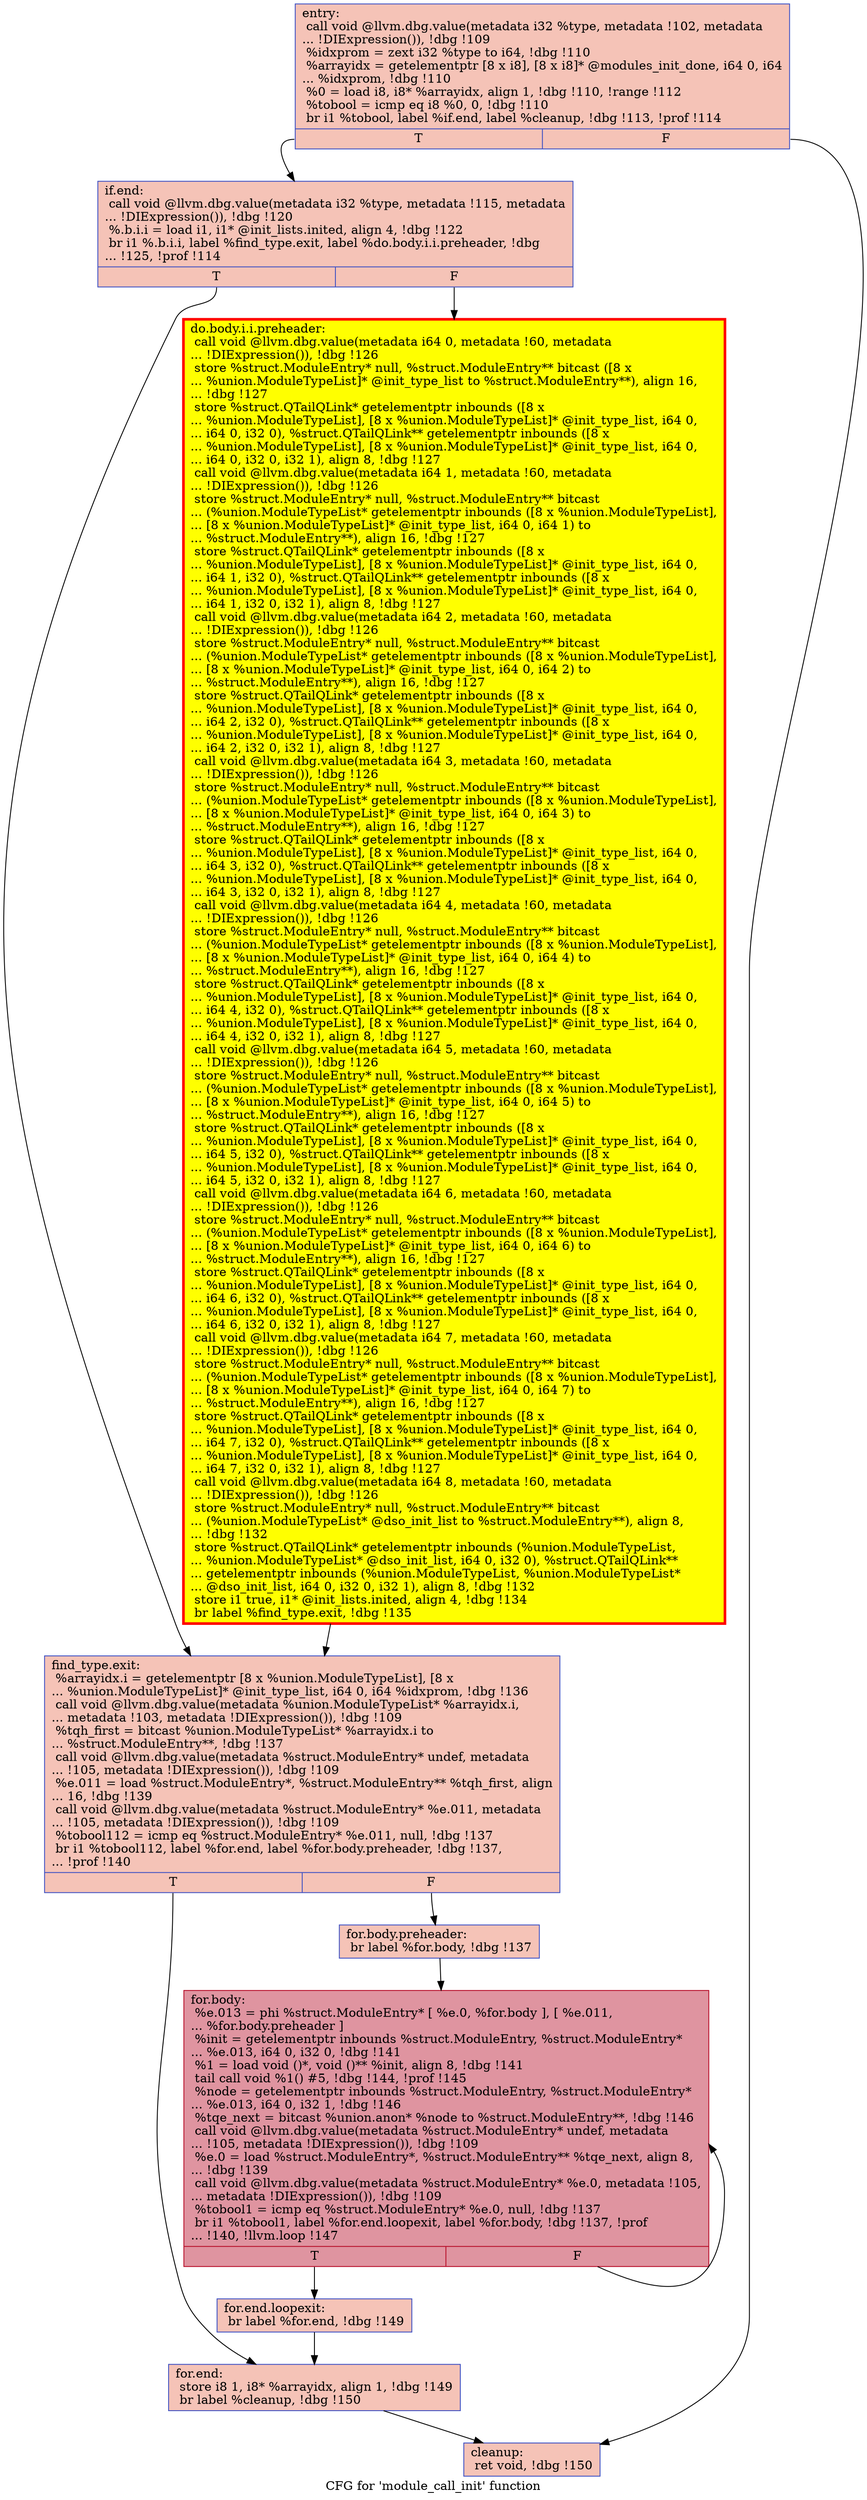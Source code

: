 digraph "CFG for 'module_call_init' function" {
	label="CFG for 'module_call_init' function";

	Node0x560d53016350 [shape=record,color="#3d50c3ff", style=filled, fillcolor="#e8765c70",label="{entry:\l  call void @llvm.dbg.value(metadata i32 %type, metadata !102, metadata\l... !DIExpression()), !dbg !109\l  %idxprom = zext i32 %type to i64, !dbg !110\l  %arrayidx = getelementptr [8 x i8], [8 x i8]* @modules_init_done, i64 0, i64\l... %idxprom, !dbg !110\l  %0 = load i8, i8* %arrayidx, align 1, !dbg !110, !range !112\l  %tobool = icmp eq i8 %0, 0, !dbg !110\l  br i1 %tobool, label %if.end, label %cleanup, !dbg !113, !prof !114\l|{<s0>T|<s1>F}}"];
	Node0x560d53016350:s0 -> Node0x560d53017370;
	Node0x560d53016350:s1 -> Node0x560d53019020;
	Node0x560d53017370 [shape=record,color="#3d50c3ff", style=filled, fillcolor="#e8765c70",label="{if.end:                                           \l  call void @llvm.dbg.value(metadata i32 %type, metadata !115, metadata\l... !DIExpression()), !dbg !120\l  %.b.i.i = load i1, i1* @init_lists.inited, align 4, !dbg !122\l  br i1 %.b.i.i, label %find_type.exit, label %do.body.i.i.preheader, !dbg\l... !125, !prof !114\l|{<s0>T|<s1>F}}"];
	Node0x560d53017370:s0 -> Node0x560d530fa340;
	Node0x560d53017370:s1 -> Node0x560d5301efd0;
	Node0x560d5301efd0 [shape=record,penwidth=3.0, style="filled", color="red", fillcolor="yellow",label="{do.body.i.i.preheader:                            \l  call void @llvm.dbg.value(metadata i64 0, metadata !60, metadata\l... !DIExpression()), !dbg !126\l  store %struct.ModuleEntry* null, %struct.ModuleEntry** bitcast ([8 x\l... %union.ModuleTypeList]* @init_type_list to %struct.ModuleEntry**), align 16,\l... !dbg !127\l  store %struct.QTailQLink* getelementptr inbounds ([8 x\l... %union.ModuleTypeList], [8 x %union.ModuleTypeList]* @init_type_list, i64 0,\l... i64 0, i32 0), %struct.QTailQLink** getelementptr inbounds ([8 x\l... %union.ModuleTypeList], [8 x %union.ModuleTypeList]* @init_type_list, i64 0,\l... i64 0, i32 0, i32 1), align 8, !dbg !127\l  call void @llvm.dbg.value(metadata i64 1, metadata !60, metadata\l... !DIExpression()), !dbg !126\l  store %struct.ModuleEntry* null, %struct.ModuleEntry** bitcast\l... (%union.ModuleTypeList* getelementptr inbounds ([8 x %union.ModuleTypeList],\l... [8 x %union.ModuleTypeList]* @init_type_list, i64 0, i64 1) to\l... %struct.ModuleEntry**), align 16, !dbg !127\l  store %struct.QTailQLink* getelementptr inbounds ([8 x\l... %union.ModuleTypeList], [8 x %union.ModuleTypeList]* @init_type_list, i64 0,\l... i64 1, i32 0), %struct.QTailQLink** getelementptr inbounds ([8 x\l... %union.ModuleTypeList], [8 x %union.ModuleTypeList]* @init_type_list, i64 0,\l... i64 1, i32 0, i32 1), align 8, !dbg !127\l  call void @llvm.dbg.value(metadata i64 2, metadata !60, metadata\l... !DIExpression()), !dbg !126\l  store %struct.ModuleEntry* null, %struct.ModuleEntry** bitcast\l... (%union.ModuleTypeList* getelementptr inbounds ([8 x %union.ModuleTypeList],\l... [8 x %union.ModuleTypeList]* @init_type_list, i64 0, i64 2) to\l... %struct.ModuleEntry**), align 16, !dbg !127\l  store %struct.QTailQLink* getelementptr inbounds ([8 x\l... %union.ModuleTypeList], [8 x %union.ModuleTypeList]* @init_type_list, i64 0,\l... i64 2, i32 0), %struct.QTailQLink** getelementptr inbounds ([8 x\l... %union.ModuleTypeList], [8 x %union.ModuleTypeList]* @init_type_list, i64 0,\l... i64 2, i32 0, i32 1), align 8, !dbg !127\l  call void @llvm.dbg.value(metadata i64 3, metadata !60, metadata\l... !DIExpression()), !dbg !126\l  store %struct.ModuleEntry* null, %struct.ModuleEntry** bitcast\l... (%union.ModuleTypeList* getelementptr inbounds ([8 x %union.ModuleTypeList],\l... [8 x %union.ModuleTypeList]* @init_type_list, i64 0, i64 3) to\l... %struct.ModuleEntry**), align 16, !dbg !127\l  store %struct.QTailQLink* getelementptr inbounds ([8 x\l... %union.ModuleTypeList], [8 x %union.ModuleTypeList]* @init_type_list, i64 0,\l... i64 3, i32 0), %struct.QTailQLink** getelementptr inbounds ([8 x\l... %union.ModuleTypeList], [8 x %union.ModuleTypeList]* @init_type_list, i64 0,\l... i64 3, i32 0, i32 1), align 8, !dbg !127\l  call void @llvm.dbg.value(metadata i64 4, metadata !60, metadata\l... !DIExpression()), !dbg !126\l  store %struct.ModuleEntry* null, %struct.ModuleEntry** bitcast\l... (%union.ModuleTypeList* getelementptr inbounds ([8 x %union.ModuleTypeList],\l... [8 x %union.ModuleTypeList]* @init_type_list, i64 0, i64 4) to\l... %struct.ModuleEntry**), align 16, !dbg !127\l  store %struct.QTailQLink* getelementptr inbounds ([8 x\l... %union.ModuleTypeList], [8 x %union.ModuleTypeList]* @init_type_list, i64 0,\l... i64 4, i32 0), %struct.QTailQLink** getelementptr inbounds ([8 x\l... %union.ModuleTypeList], [8 x %union.ModuleTypeList]* @init_type_list, i64 0,\l... i64 4, i32 0, i32 1), align 8, !dbg !127\l  call void @llvm.dbg.value(metadata i64 5, metadata !60, metadata\l... !DIExpression()), !dbg !126\l  store %struct.ModuleEntry* null, %struct.ModuleEntry** bitcast\l... (%union.ModuleTypeList* getelementptr inbounds ([8 x %union.ModuleTypeList],\l... [8 x %union.ModuleTypeList]* @init_type_list, i64 0, i64 5) to\l... %struct.ModuleEntry**), align 16, !dbg !127\l  store %struct.QTailQLink* getelementptr inbounds ([8 x\l... %union.ModuleTypeList], [8 x %union.ModuleTypeList]* @init_type_list, i64 0,\l... i64 5, i32 0), %struct.QTailQLink** getelementptr inbounds ([8 x\l... %union.ModuleTypeList], [8 x %union.ModuleTypeList]* @init_type_list, i64 0,\l... i64 5, i32 0, i32 1), align 8, !dbg !127\l  call void @llvm.dbg.value(metadata i64 6, metadata !60, metadata\l... !DIExpression()), !dbg !126\l  store %struct.ModuleEntry* null, %struct.ModuleEntry** bitcast\l... (%union.ModuleTypeList* getelementptr inbounds ([8 x %union.ModuleTypeList],\l... [8 x %union.ModuleTypeList]* @init_type_list, i64 0, i64 6) to\l... %struct.ModuleEntry**), align 16, !dbg !127\l  store %struct.QTailQLink* getelementptr inbounds ([8 x\l... %union.ModuleTypeList], [8 x %union.ModuleTypeList]* @init_type_list, i64 0,\l... i64 6, i32 0), %struct.QTailQLink** getelementptr inbounds ([8 x\l... %union.ModuleTypeList], [8 x %union.ModuleTypeList]* @init_type_list, i64 0,\l... i64 6, i32 0, i32 1), align 8, !dbg !127\l  call void @llvm.dbg.value(metadata i64 7, metadata !60, metadata\l... !DIExpression()), !dbg !126\l  store %struct.ModuleEntry* null, %struct.ModuleEntry** bitcast\l... (%union.ModuleTypeList* getelementptr inbounds ([8 x %union.ModuleTypeList],\l... [8 x %union.ModuleTypeList]* @init_type_list, i64 0, i64 7) to\l... %struct.ModuleEntry**), align 16, !dbg !127\l  store %struct.QTailQLink* getelementptr inbounds ([8 x\l... %union.ModuleTypeList], [8 x %union.ModuleTypeList]* @init_type_list, i64 0,\l... i64 7, i32 0), %struct.QTailQLink** getelementptr inbounds ([8 x\l... %union.ModuleTypeList], [8 x %union.ModuleTypeList]* @init_type_list, i64 0,\l... i64 7, i32 0, i32 1), align 8, !dbg !127\l  call void @llvm.dbg.value(metadata i64 8, metadata !60, metadata\l... !DIExpression()), !dbg !126\l  store %struct.ModuleEntry* null, %struct.ModuleEntry** bitcast\l... (%union.ModuleTypeList* @dso_init_list to %struct.ModuleEntry**), align 8,\l... !dbg !132\l  store %struct.QTailQLink* getelementptr inbounds (%union.ModuleTypeList,\l... %union.ModuleTypeList* @dso_init_list, i64 0, i32 0), %struct.QTailQLink**\l... getelementptr inbounds (%union.ModuleTypeList, %union.ModuleTypeList*\l... @dso_init_list, i64 0, i32 0, i32 1), align 8, !dbg !132\l  store i1 true, i1* @init_lists.inited, align 4, !dbg !134\l  br label %find_type.exit, !dbg !135\l}"];
	Node0x560d5301efd0 -> Node0x560d530fa340;
	Node0x560d530fa340 [shape=record,color="#3d50c3ff", style=filled, fillcolor="#e8765c70",label="{find_type.exit:                                   \l  %arrayidx.i = getelementptr [8 x %union.ModuleTypeList], [8 x\l... %union.ModuleTypeList]* @init_type_list, i64 0, i64 %idxprom, !dbg !136\l  call void @llvm.dbg.value(metadata %union.ModuleTypeList* %arrayidx.i,\l... metadata !103, metadata !DIExpression()), !dbg !109\l  %tqh_first = bitcast %union.ModuleTypeList* %arrayidx.i to\l... %struct.ModuleEntry**, !dbg !137\l  call void @llvm.dbg.value(metadata %struct.ModuleEntry* undef, metadata\l... !105, metadata !DIExpression()), !dbg !109\l  %e.011 = load %struct.ModuleEntry*, %struct.ModuleEntry** %tqh_first, align\l... 16, !dbg !139\l  call void @llvm.dbg.value(metadata %struct.ModuleEntry* %e.011, metadata\l... !105, metadata !DIExpression()), !dbg !109\l  %tobool112 = icmp eq %struct.ModuleEntry* %e.011, null, !dbg !137\l  br i1 %tobool112, label %for.end, label %for.body.preheader, !dbg !137,\l... !prof !140\l|{<s0>T|<s1>F}}"];
	Node0x560d530fa340:s0 -> Node0x560d530196c0;
	Node0x560d530fa340:s1 -> Node0x560d53101710;
	Node0x560d53101710 [shape=record,color="#3d50c3ff", style=filled, fillcolor="#e8765c70",label="{for.body.preheader:                               \l  br label %for.body, !dbg !137\l}"];
	Node0x560d53101710 -> Node0x560d53019c10;
	Node0x560d53019c10 [shape=record,color="#b70d28ff", style=filled, fillcolor="#b70d2870",label="{for.body:                                         \l  %e.013 = phi %struct.ModuleEntry* [ %e.0, %for.body ], [ %e.011,\l... %for.body.preheader ]\l  %init = getelementptr inbounds %struct.ModuleEntry, %struct.ModuleEntry*\l... %e.013, i64 0, i32 0, !dbg !141\l  %1 = load void ()*, void ()** %init, align 8, !dbg !141\l  tail call void %1() #5, !dbg !144, !prof !145\l  %node = getelementptr inbounds %struct.ModuleEntry, %struct.ModuleEntry*\l... %e.013, i64 0, i32 1, !dbg !146\l  %tqe_next = bitcast %union.anon* %node to %struct.ModuleEntry**, !dbg !146\l  call void @llvm.dbg.value(metadata %struct.ModuleEntry* undef, metadata\l... !105, metadata !DIExpression()), !dbg !109\l  %e.0 = load %struct.ModuleEntry*, %struct.ModuleEntry** %tqe_next, align 8,\l... !dbg !139\l  call void @llvm.dbg.value(metadata %struct.ModuleEntry* %e.0, metadata !105,\l... metadata !DIExpression()), !dbg !109\l  %tobool1 = icmp eq %struct.ModuleEntry* %e.0, null, !dbg !137\l  br i1 %tobool1, label %for.end.loopexit, label %for.body, !dbg !137, !prof\l... !140, !llvm.loop !147\l|{<s0>T|<s1>F}}"];
	Node0x560d53019c10:s0 -> Node0x560d53021200;
	Node0x560d53019c10:s1 -> Node0x560d53019c10;
	Node0x560d53021200 [shape=record,color="#3d50c3ff", style=filled, fillcolor="#e8765c70",label="{for.end.loopexit:                                 \l  br label %for.end, !dbg !149\l}"];
	Node0x560d53021200 -> Node0x560d530196c0;
	Node0x560d530196c0 [shape=record,color="#3d50c3ff", style=filled, fillcolor="#e8765c70",label="{for.end:                                          \l  store i8 1, i8* %arrayidx, align 1, !dbg !149\l  br label %cleanup, !dbg !150\l}"];
	Node0x560d530196c0 -> Node0x560d53019020;
	Node0x560d53019020 [shape=record,color="#3d50c3ff", style=filled, fillcolor="#e8765c70",label="{cleanup:                                          \l  ret void, !dbg !150\l}"];
}
